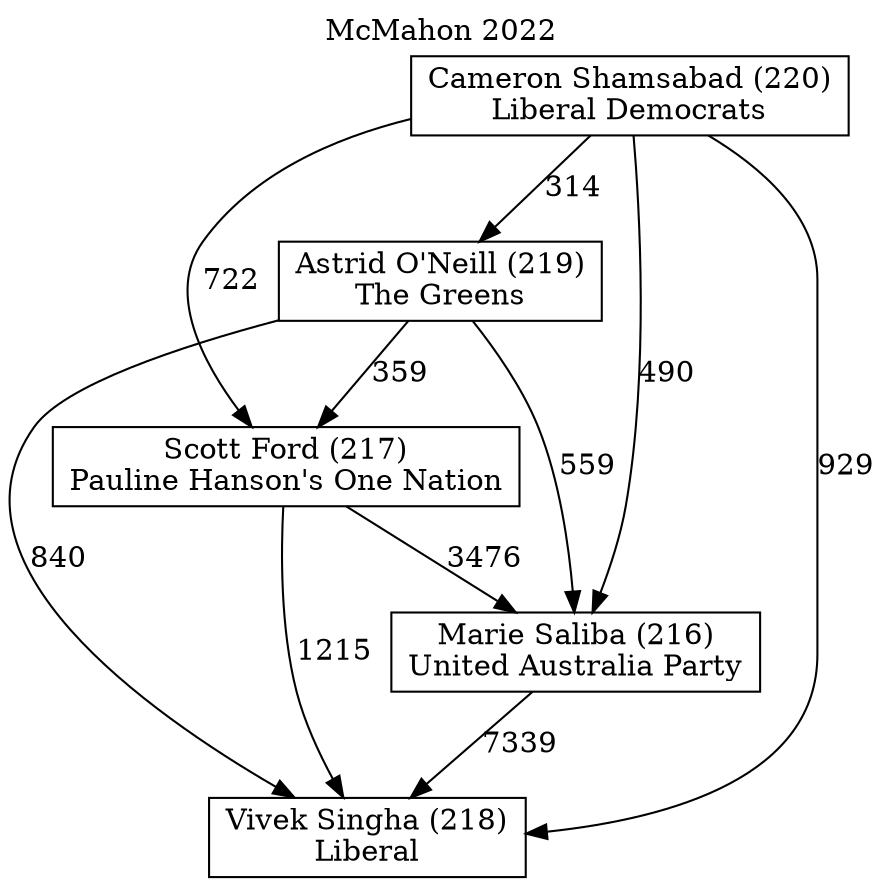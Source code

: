 // House preference flow
digraph "Vivek Singha (218)_McMahon_2022" {
	graph [label="McMahon 2022" labelloc=t mclimit=10]
	node [shape=box]
	"Marie Saliba (216)" [label="Marie Saliba (216)
United Australia Party"]
	"Cameron Shamsabad (220)" [label="Cameron Shamsabad (220)
Liberal Democrats"]
	"Astrid O'Neill (219)" [label="Astrid O'Neill (219)
The Greens"]
	"Scott Ford (217)" [label="Scott Ford (217)
Pauline Hanson's One Nation"]
	"Vivek Singha (218)" [label="Vivek Singha (218)
Liberal"]
	"Astrid O'Neill (219)" -> "Scott Ford (217)" [label=359]
	"Astrid O'Neill (219)" -> "Marie Saliba (216)" [label=559]
	"Astrid O'Neill (219)" -> "Vivek Singha (218)" [label=840]
	"Cameron Shamsabad (220)" -> "Vivek Singha (218)" [label=929]
	"Cameron Shamsabad (220)" -> "Scott Ford (217)" [label=722]
	"Cameron Shamsabad (220)" -> "Astrid O'Neill (219)" [label=314]
	"Scott Ford (217)" -> "Vivek Singha (218)" [label=1215]
	"Scott Ford (217)" -> "Marie Saliba (216)" [label=3476]
	"Cameron Shamsabad (220)" -> "Marie Saliba (216)" [label=490]
	"Marie Saliba (216)" -> "Vivek Singha (218)" [label=7339]
}
